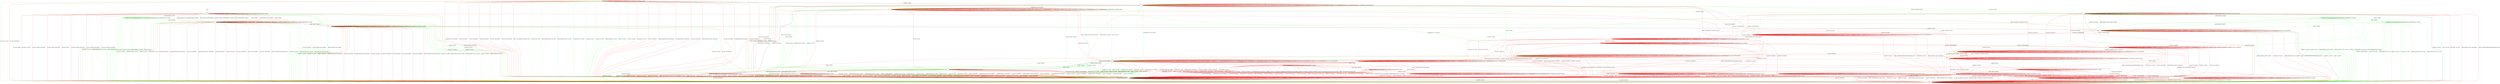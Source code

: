 digraph "" {
	graph ["Incoming time"=0.08328771591186523,
		"Outgoing time"=0.15503692626953125,
		Output="{'States': 36, 'Transitions': 837, 'Filename': '../results/ssh/OpenSSH-DropBear-z3-2.dot'}",
		Reference="{'States': 32, 'Transitions': 683, 'Filename': '../subjects/ssh/OpenSSH.dot'}",
		Solver=z3,
		Updated="{'States': 18, 'Transitions': 222, 'Filename': '../subjects/ssh/DropBear.dot'}",
		"f-measure"=0.15027624309392265,
		precision=0.3063063063063063,
		recall=0.09956076134699854
	];
	a -> a	[key=0,
		label="CH_OPEN / CH_MAX"];
	a -> a	[key=1,
		color=green,
		label="KEX30 / UNIMPLEMENTED"];
	a -> a	[key=2,
		color=red,
		label="DEBUG / NO_RESP"];
	a -> a	[key=3,
		color=red,
		label="IGNORE / NO_RESP"];
	a -> a	[key=4,
		color=red,
		label="UNIMPLEMENTED / NO_RESP"];
	a -> b	[key=0,
		color=green,
		label="UA_PK_NOK / NO_CONN"];
	a -> b	[key=1,
		color=green,
		label="SERVICE_REQUEST_AUTH / NO_CONN"];
	a -> b	[key=2,
		color=green,
		label="SERVICE_REQUEST_CONN / NO_CONN"];
	a -> b	[key=3,
		color=green,
		label="CH_REQUEST_PTY / NO_CONN"];
	a -> b	[key=4,
		color=green,
		label="CH_DATA / NO_CONN"];
	a -> b	[key=5,
		color=green,
		label="UA_PK_OK / NO_CONN"];
	a -> b	[key=6,
		color=green,
		label="KEXINIT_PROCEED / NO_CONN"];
	a -> b	[key=7,
		color=green,
		label="KEXINIT / NO_CONN"];
	a -> b	[key=8,
		color=green,
		label="CH_EOF / NO_CONN"];
	a -> b	[key=9,
		color=red,
		label="DISCONNECT / NO_CONN"];
	a -> b	[key=10,
		color=red,
		label="KEXINIT / DISCONNECT"];
	a -> b	[key=11,
		color=red,
		label="SERVICE_REQUEST_AUTH / DISCONNECT"];
	a -> b	[key=12,
		color=red,
		label="CH_WINDOW_ADJUST / DISCONNECT"];
	a -> b	[key=13,
		color=red,
		label="UA_PK_OK / DISCONNECT"];
	a -> b	[key=14,
		color=red,
		label="SERVICE_REQUEST_CONN / DISCONNECT"];
	a -> b	[key=15,
		color=red,
		label="UA_NONE / DISCONNECT"];
	a -> b	[key=16,
		color=red,
		label="CH_EXTENDED_DATA / DISCONNECT"];
	a -> b	[key=17,
		color=red,
		label="UA_PK_NOK / DISCONNECT"];
	a -> b	[key=18,
		color=red,
		label="CH_REQUEST_PTY / DISCONNECT"];
	a -> b	[key=19,
		color=red,
		label="KEX30 / DISCONNECT"];
	a -> b	[key=20,
		color=red,
		label="CH_EOF / DISCONNECT"];
	a -> b	[key=21,
		color=red,
		label="CH_DATA / DISCONNECT"];
	a -> b	[key=22,
		color=red,
		label="UA_PW_OK / DISCONNECT"];
	a -> b	[key=23,
		color=red,
		label="UA_PW_NOK / DISCONNECT"];
	a -> b	[key=24,
		color=red,
		label="REKEY / DISCONNECT|NO_CONN|NO_CONN"];
	a -> i	[key=0,
		color=green,
		label="CH_CLOSE / NO_CONN"];
	a -> i	[key=1,
		color=red,
		label="CH_CLOSE / DISCONNECT"];
	a -> j	[key=0,
		label="NEWKEYS / NO_RESP"];
	b -> b	[key=0,
		label="KEXINIT / NO_CONN"];
	b -> b	[key=1,
		label="SERVICE_REQUEST_AUTH / NO_CONN"];
	b -> b	[key=2,
		label="UA_PK_OK / NO_CONN"];
	b -> b	[key=3,
		label="SERVICE_REQUEST_CONN / NO_CONN"];
	b -> b	[key=4,
		label="NEWKEYS / NO_CONN"];
	b -> b	[key=5,
		label="UA_PK_NOK / NO_CONN"];
	b -> b	[key=6,
		label="CH_OPEN / CH_MAX"];
	b -> b	[key=7,
		label="CH_REQUEST_PTY / NO_CONN"];
	b -> b	[key=8,
		label="KEX30 / NO_CONN"];
	b -> b	[key=9,
		label="CH_EOF / NO_CONN"];
	b -> b	[key=10,
		label="CH_DATA / NO_CONN"];
	b -> b	[key=11,
		color=green,
		label="KEXINIT_PROCEED / NO_CONN"];
	b -> b	[key=12,
		color=red,
		label="DISCONNECT / NO_CONN"];
	b -> b	[key=13,
		color=red,
		label="CH_WINDOW_ADJUST / NO_CONN"];
	b -> b	[key=14,
		color=red,
		label="DEBUG / NO_CONN"];
	b -> b	[key=15,
		color=red,
		label="UA_NONE / NO_CONN"];
	b -> b	[key=16,
		color=red,
		label="CH_EXTENDED_DATA / NO_CONN"];
	b -> b	[key=17,
		color=red,
		label="IGNORE / NO_CONN"];
	b -> b	[key=18,
		color=red,
		label="UNIMPLEMENTED / NO_CONN"];
	b -> b	[key=19,
		color=red,
		label="UA_PW_OK / NO_CONN"];
	b -> b	[key=20,
		color=red,
		label="UA_PW_NOK / NO_CONN"];
	b -> b	[key=21,
		color=red,
		label="REKEY / NO_CONN|NO_CONN|NO_CONN"];
	b -> i	[key=0,
		label="CH_CLOSE / NO_CONN"];
	c -> b	[key=0,
		color=green,
		label="CH_OPEN / NO_CONN"];
	c -> b	[key=1,
		color=red,
		label="CH_OPEN / DISCONNECT"];
	c -> c	[key=0,
		label="CH_CLOSE / CH_NONE"];
	c -> c	[key=1,
		label="CH_REQUEST_PTY / CH_NONE"];
	c -> c	[key=2,
		label="CH_EOF / CH_NONE"];
	c -> c	[key=3,
		label="CH_DATA / CH_NONE"];
	c -> c	[key=4,
		color=green,
		label="KEX30 / UNIMPLEMENTED"];
	c -> c	[key=5,
		color=red,
		label="CH_WINDOW_ADJUST / CH_NONE"];
	c -> c	[key=6,
		color=red,
		label="DEBUG / NO_RESP"];
	c -> c	[key=7,
		color=red,
		label="CH_EXTENDED_DATA / CH_NONE"];
	c -> c	[key=8,
		color=red,
		label="IGNORE / NO_RESP"];
	c -> c	[key=9,
		color=red,
		label="UNIMPLEMENTED / NO_RESP"];
	c -> i	[key=0,
		color=green,
		label="UA_PK_NOK / NO_CONN"];
	c -> i	[key=1,
		color=green,
		label="SERVICE_REQUEST_AUTH / NO_CONN"];
	c -> i	[key=2,
		color=green,
		label="SERVICE_REQUEST_CONN / NO_CONN"];
	c -> i	[key=3,
		color=green,
		label="UA_PK_OK / NO_CONN"];
	c -> i	[key=4,
		color=green,
		label="KEXINIT_PROCEED / NO_CONN"];
	c -> i	[key=5,
		color=green,
		label="KEXINIT / NO_CONN"];
	c -> i	[key=6,
		color=red,
		label="DISCONNECT / NO_CONN"];
	c -> i	[key=7,
		color=red,
		label="KEXINIT / DISCONNECT"];
	c -> i	[key=8,
		color=red,
		label="SERVICE_REQUEST_AUTH / DISCONNECT"];
	c -> i	[key=9,
		color=red,
		label="UA_PK_OK / DISCONNECT"];
	c -> i	[key=10,
		color=red,
		label="SERVICE_REQUEST_CONN / DISCONNECT"];
	c -> i	[key=11,
		color=red,
		label="UA_NONE / DISCONNECT"];
	c -> i	[key=12,
		color=red,
		label="UA_PK_NOK / DISCONNECT"];
	c -> i	[key=13,
		color=red,
		label="KEX30 / DISCONNECT"];
	c -> i	[key=14,
		color=red,
		label="UA_PW_OK / DISCONNECT"];
	c -> i	[key=15,
		color=red,
		label="UA_PW_NOK / DISCONNECT"];
	c -> i	[key=16,
		color=red,
		label="REKEY / DISCONNECT|NO_CONN|NO_CONN"];
	c -> l	[key=0,
		label="NEWKEYS / NO_RESP"];
	d -> b	[key=0,
		color=green,
		label="CH_OPEN / KEXINIT"];
	d -> b	[key=1,
		color=red,
		label="CH_OPEN / KEXINIT+DISCONNECT"];
	d -> d	[key=0,
		label="CH_CLOSE / CH_NONE"];
	d -> d	[key=1,
		label="CH_REQUEST_PTY / CH_NONE"];
	d -> d	[key=2,
		label="CH_EOF / CH_NONE"];
	d -> d	[key=3,
		label="CH_DATA / CH_NONE"];
	d -> d	[key=4,
		color=red,
		label="CH_WINDOW_ADJUST / CH_NONE"];
	d -> d	[key=5,
		color=red,
		label="CH_EXTENDED_DATA / CH_NONE"];
	d -> i	[key=0,
		color=green,
		label="UA_PK_NOK / KEXINIT"];
	d -> i	[key=1,
		color=green,
		label="SERVICE_REQUEST_AUTH / KEXINIT"];
	d -> i	[key=2,
		color=green,
		label="SERVICE_REQUEST_CONN / KEXINIT"];
	d -> i	[key=3,
		color=green,
		label="UA_PK_OK / KEXINIT"];
	d -> i	[key=4,
		color=red,
		label="DISCONNECT / KEXINIT"];
	d -> i	[key=5,
		color=red,
		label="UA_PK_OK / KEXINIT+DISCONNECT"];
	d -> i	[key=6,
		color=red,
		label="UA_NONE / KEXINIT+DISCONNECT"];
	d -> i	[key=7,
		color=red,
		label="NEWKEYS / KEXINIT"];
	d -> i	[key=8,
		color=red,
		label="UA_PK_NOK / KEXINIT+DISCONNECT"];
	d -> i	[key=9,
		color=red,
		label="UA_PW_OK / KEXINIT+DISCONNECT"];
	d -> i	[key=10,
		color=red,
		label="UA_PW_NOK / KEXINIT+DISCONNECT"];
	d -> l	[key=0,
		color=red,
		label="REKEY / KEXINIT|KEX31+NEWKEYS|NO_RESP"];
	d -> n	[key=0,
		label="KEXINIT / KEXINIT"];
	d -> n	[key=1,
		color=green,
		label="KEX30 / KEXINIT+UNIMPLEMENTED"];
	d -> n	[key=2,
		color=green,
		label="NEWKEYS / KEXINIT+UNIMPLEMENTED"];
	d -> n	[key=3,
		color=red,
		label="SERVICE_REQUEST_AUTH / KEXINIT"];
	d -> n	[key=4,
		color=red,
		label="DEBUG / KEXINIT"];
	d -> n	[key=5,
		color=red,
		label="SERVICE_REQUEST_CONN / KEXINIT"];
	d -> n	[key=6,
		color=red,
		label="KEX30 / KEXINIT"];
	d -> n	[key=7,
		color=red,
		label="IGNORE / KEXINIT"];
	d -> n	[key=8,
		color=red,
		label="UNIMPLEMENTED / KEXINIT"];
	o	[color=green];
	d -> o	[key=0,
		color=green,
		label="KEXINIT_PROCEED / KEXINIT"];
	e -> b	[key=0,
		label="NEWKEYS / NO_CONN"];
	e -> b	[key=1,
		color=green,
		label="KEX30 / NO_CONN"];
	e -> b	[key=2,
		color=green,
		label="CH_REQUEST_PTY / NO_CONN"];
	e -> b	[key=3,
		color=green,
		label="CH_DATA / NO_CONN"];
	e -> b	[key=4,
		color=red,
		label="DISCONNECT / NO_CONN"];
	e -> b	[key=5,
		color=red,
		label="CH_REQUEST_PTY / DISCONNECT"];
	e -> e	[key=0,
		label="CH_OPEN / CH_MAX"];
	e -> e	[key=1,
		label="CH_EOF / NO_RESP"];
	e -> e	[key=2,
		color=green,
		label="UA_PK_NOK / NO_RESP"];
	e -> e	[key=3,
		color=green,
		label="SERVICE_REQUEST_AUTH / SERVICE_ACCEPT"];
	e -> e	[key=4,
		color=green,
		label="SERVICE_REQUEST_CONN / SERVICE_ACCEPT"];
	e -> e	[key=5,
		color=green,
		label="UA_PK_OK / NO_RESP"];
	e -> e	[key=6,
		color=red,
		label="SERVICE_REQUEST_AUTH / NO_RESP"];
	e -> e	[key=7,
		color=red,
		label="CH_WINDOW_ADJUST / NO_RESP"];
	e -> e	[key=8,
		color=red,
		label="DEBUG / NO_RESP"];
	e -> e	[key=9,
		color=red,
		label="UA_PK_OK / UNIMPLEMENTED"];
	e -> e	[key=10,
		color=red,
		label="SERVICE_REQUEST_CONN / NO_RESP"];
	e -> e	[key=11,
		color=red,
		label="UA_NONE / UNIMPLEMENTED"];
	e -> e	[key=12,
		color=red,
		label="CH_EXTENDED_DATA / NO_RESP"];
	e -> e	[key=13,
		color=red,
		label="UA_PK_NOK / UNIMPLEMENTED"];
	e -> e	[key=14,
		color=red,
		label="KEX30 / NO_RESP"];
	e -> e	[key=15,
		color=red,
		label="IGNORE / NO_RESP"];
	e -> e	[key=16,
		color=red,
		label="CH_DATA / NO_RESP"];
	e -> e	[key=17,
		color=red,
		label="UNIMPLEMENTED / NO_RESP"];
	e -> e	[key=18,
		color=red,
		label="UA_PW_OK / UNIMPLEMENTED"];
	e -> e	[key=19,
		color=red,
		label="UA_PW_NOK / UNIMPLEMENTED"];
	e -> e	[key=20,
		color=red,
		label="REKEY / KEXINIT|KEX31+NEWKEYS|NO_RESP"];
	e -> g	[key=0,
		color=green,
		label="CH_CLOSE / NO_RESP"];
	e -> h	[key=0,
		label="KEXINIT / KEXINIT"];
	r	[color=green];
	e -> r	[key=0,
		color=green,
		label="KEXINIT_PROCEED / KEXINIT"];
	z	[color=red];
	e -> z	[key=0,
		color=red,
		label="CH_CLOSE / CH_CLOSE"];
	f -> b	[key=0,
		label="NEWKEYS / NO_CONN"];
	f -> b	[key=1,
		color=green,
		label="KEX30 / NO_CONN"];
	f -> b	[key=2,
		color=green,
		label="CH_DATA / NO_CONN"];
	f -> b	[key=3,
		color=red,
		label="DISCONNECT / NO_CONN"];
	f -> e	[key=0,
		color=green,
		label="CH_REQUEST_PTY / CH_SUCCESS"];
	f -> f	[key=0,
		label="CH_OPEN / CH_MAX"];
	f -> f	[key=1,
		label="CH_EOF / NO_RESP"];
	f -> f	[key=2,
		color=green,
		label="UA_PK_NOK / NO_RESP"];
	f -> f	[key=3,
		color=green,
		label="SERVICE_REQUEST_AUTH / SERVICE_ACCEPT"];
	f -> f	[key=4,
		color=green,
		label="SERVICE_REQUEST_CONN / SERVICE_ACCEPT"];
	f -> f	[key=5,
		color=green,
		label="UA_PK_OK / NO_RESP"];
	f -> f	[key=6,
		color=red,
		label="SERVICE_REQUEST_AUTH / UNIMPLEMENTED"];
	f -> f	[key=7,
		color=red,
		label="CH_WINDOW_ADJUST / NO_RESP"];
	f -> f	[key=8,
		color=red,
		label="DEBUG / NO_RESP"];
	f -> f	[key=9,
		color=red,
		label="UA_PK_OK / UNIMPLEMENTED"];
	f -> f	[key=10,
		color=red,
		label="SERVICE_REQUEST_CONN / UNIMPLEMENTED"];
	f -> f	[key=11,
		color=red,
		label="UA_NONE / UNIMPLEMENTED"];
	f -> f	[key=12,
		color=red,
		label="CH_EXTENDED_DATA / NO_RESP"];
	f -> f	[key=13,
		color=red,
		label="UA_PK_NOK / UNIMPLEMENTED"];
	f -> f	[key=14,
		color=red,
		label="KEX30 / UNIMPLEMENTED"];
	f -> f	[key=15,
		color=red,
		label="IGNORE / NO_RESP"];
	f -> f	[key=16,
		color=red,
		label="CH_DATA / NO_RESP"];
	f -> f	[key=17,
		color=red,
		label="UNIMPLEMENTED / NO_RESP"];
	f -> f	[key=18,
		color=red,
		label="UA_PW_OK / UNIMPLEMENTED"];
	f -> f	[key=19,
		color=red,
		label="UA_PW_NOK / UNIMPLEMENTED"];
	f -> g	[key=0,
		color=green,
		label="CH_CLOSE / NO_RESP"];
	f -> h	[key=0,
		color=green,
		label="KEXINIT / KEXINIT"];
	f -> j	[key=0,
		color=red,
		label="REKEY / KEXINIT|KEX31+NEWKEYS|NO_RESP"];
	f -> k	[key=0,
		color=red,
		label="CH_REQUEST_PTY / CH_SUCCESS"];
	f -> r	[key=0,
		color=green,
		label="KEXINIT_PROCEED / KEXINIT"];
	t	[color=red];
	f -> t	[key=0,
		color=red,
		label="CH_CLOSE / CH_CLOSE"];
	ff	[color=red];
	f -> ff	[key=0,
		color=red,
		label="KEXINIT / KEXINIT"];
	g -> g	[key=0,
		label="SERVICE_REQUEST_AUTH / SERVICE_ACCEPT"];
	g -> g	[key=1,
		label="CH_CLOSE / CH_NONE"];
	g -> g	[key=2,
		label="CH_REQUEST_PTY / CH_NONE"];
	g -> g	[key=3,
		label="CH_EOF / CH_NONE"];
	g -> g	[key=4,
		label="CH_DATA / CH_NONE"];
	g -> g	[key=5,
		color=green,
		label="UA_PK_NOK / NO_RESP"];
	g -> g	[key=6,
		color=green,
		label="SERVICE_REQUEST_CONN / SERVICE_ACCEPT"];
	g -> g	[key=7,
		color=green,
		label="UA_PK_OK / NO_RESP"];
	g -> g	[key=8,
		color=red,
		label="KEXINIT / UNIMPLEMENTED"];
	g -> g	[key=9,
		color=red,
		label="CH_WINDOW_ADJUST / CH_NONE"];
	g -> g	[key=10,
		color=red,
		label="DEBUG / NO_RESP"];
	g -> g	[key=11,
		color=red,
		label="CH_EXTENDED_DATA / CH_NONE"];
	g -> g	[key=12,
		color=red,
		label="KEX30 / UNIMPLEMENTED"];
	g -> g	[key=13,
		color=red,
		label="IGNORE / NO_RESP"];
	g -> g	[key=14,
		color=red,
		label="UNIMPLEMENTED / NO_RESP"];
	g -> i	[key=0,
		label="NEWKEYS / NO_CONN"];
	g -> i	[key=1,
		color=green,
		label="KEX30 / NO_CONN"];
	g -> i	[key=2,
		color=red,
		label="DISCONNECT / NO_CONN"];
	g -> i	[key=3,
		color=red,
		label="SERVICE_REQUEST_CONN / DISCONNECT"];
	g -> i	[key=4,
		color=red,
		label="REKEY / UNIMPLEMENTED|UNIMPLEMENTED|NO_CONN"];
	g -> j	[key=0,
		color=green,
		label="CH_OPEN / CH_OPEN_SUCCESS"];
	p	[color=green];
	g -> p	[key=0,
		color=green,
		label="KEXINIT_PROCEED / KEXINIT"];
	q	[color=green];
	g -> q	[key=0,
		color=green,
		label="KEXINIT / KEXINIT"];
	g -> t	[key=0,
		color=red,
		label="UA_PK_OK / UA_SUCCESS"];
	g -> t	[key=1,
		color=red,
		label="UA_PW_OK / UA_SUCCESS"];
	u	[color=red];
	g -> u	[key=0,
		color=red,
		label="UA_PW_NOK / UA_FAILURE"];
	v	[color=red];
	g -> v	[key=0,
		color=red,
		label="UA_NONE / UA_FAILURE"];
	w	[color=red];
	g -> w	[key=0,
		color=red,
		label="UA_PK_NOK / UA_FAILURE"];
	x	[color=red];
	g -> x	[key=0,
		color=red,
		label="CH_OPEN / UNIMPLEMENTED"];
	h -> a	[key=0,
		color=green,
		label="KEX30 / KEX31+NEWKEYS"];
	h -> b	[key=0,
		color=green,
		label="UA_PK_NOK / NO_CONN"];
	h -> b	[key=1,
		color=green,
		label="SERVICE_REQUEST_AUTH / NO_CONN"];
	h -> b	[key=2,
		color=green,
		label="SERVICE_REQUEST_CONN / NO_CONN"];
	h -> b	[key=3,
		color=green,
		label="NEWKEYS / UNIMPLEMENTED"];
	h -> b	[key=4,
		color=green,
		label="CH_REQUEST_PTY / NO_CONN"];
	h -> b	[key=5,
		color=green,
		label="CH_DATA / NO_CONN"];
	h -> b	[key=6,
		color=green,
		label="UA_PK_OK / NO_CONN"];
	h -> b	[key=7,
		color=green,
		label="KEXINIT_PROCEED / NO_CONN"];
	h -> b	[key=8,
		color=green,
		label="KEXINIT / NO_CONN"];
	h -> b	[key=9,
		color=green,
		label="CH_EOF / NO_CONN"];
	h -> b	[key=10,
		color=red,
		label="DISCONNECT / NO_CONN"];
	h -> b	[key=11,
		color=red,
		label="KEXINIT / DISCONNECT"];
	h -> b	[key=12,
		color=red,
		label="SERVICE_REQUEST_AUTH / DISCONNECT"];
	h -> b	[key=13,
		color=red,
		label="CH_WINDOW_ADJUST / DISCONNECT"];
	h -> b	[key=14,
		color=red,
		label="UA_PK_OK / DISCONNECT"];
	h -> b	[key=15,
		color=red,
		label="SERVICE_REQUEST_CONN / DISCONNECT"];
	h -> b	[key=16,
		color=red,
		label="UA_NONE / DISCONNECT"];
	h -> b	[key=17,
		color=red,
		label="CH_EXTENDED_DATA / DISCONNECT"];
	h -> b	[key=18,
		color=red,
		label="NEWKEYS / NO_CONN"];
	h -> b	[key=19,
		color=red,
		label="UA_PK_NOK / DISCONNECT"];
	h -> b	[key=20,
		color=red,
		label="CH_REQUEST_PTY / DISCONNECT"];
	h -> b	[key=21,
		color=red,
		label="CH_EOF / DISCONNECT"];
	h -> b	[key=22,
		color=red,
		label="CH_DATA / DISCONNECT"];
	h -> b	[key=23,
		color=red,
		label="UA_PW_OK / DISCONNECT"];
	h -> b	[key=24,
		color=red,
		label="UA_PW_NOK / DISCONNECT"];
	h -> b	[key=25,
		color=red,
		label="REKEY / DISCONNECT|NO_CONN|NO_CONN"];
	h -> h	[key=0,
		label="CH_OPEN / CH_MAX"];
	h -> h	[key=1,
		color=red,
		label="DEBUG / NO_RESP"];
	h -> h	[key=2,
		color=red,
		label="IGNORE / NO_RESP"];
	h -> h	[key=3,
		color=red,
		label="UNIMPLEMENTED / NO_RESP"];
	h -> i	[key=0,
		color=green,
		label="CH_CLOSE / NO_CONN"];
	h -> i	[key=1,
		color=red,
		label="CH_CLOSE / DISCONNECT"];
	jj	[color=red];
	h -> jj	[key=0,
		color=red,
		label="KEX30 / KEX31+NEWKEYS"];
	i -> b	[key=0,
		label="CH_OPEN / NO_CONN"];
	i -> i	[key=0,
		label="KEXINIT / NO_CONN"];
	i -> i	[key=1,
		label="SERVICE_REQUEST_AUTH / NO_CONN"];
	i -> i	[key=2,
		label="UA_PK_OK / NO_CONN"];
	i -> i	[key=3,
		label="SERVICE_REQUEST_CONN / NO_CONN"];
	i -> i	[key=4,
		label="NEWKEYS / NO_CONN"];
	i -> i	[key=5,
		label="UA_PK_NOK / NO_CONN"];
	i -> i	[key=6,
		label="CH_CLOSE / CH_NONE"];
	i -> i	[key=7,
		label="CH_REQUEST_PTY / CH_NONE"];
	i -> i	[key=8,
		label="KEX30 / NO_CONN"];
	i -> i	[key=9,
		label="CH_EOF / CH_NONE"];
	i -> i	[key=10,
		label="CH_DATA / CH_NONE"];
	i -> i	[key=11,
		color=green,
		label="KEXINIT_PROCEED / NO_CONN"];
	i -> i	[key=12,
		color=red,
		label="DISCONNECT / NO_CONN"];
	i -> i	[key=13,
		color=red,
		label="CH_WINDOW_ADJUST / CH_NONE"];
	i -> i	[key=14,
		color=red,
		label="DEBUG / NO_CONN"];
	i -> i	[key=15,
		color=red,
		label="UA_NONE / NO_CONN"];
	i -> i	[key=16,
		color=red,
		label="CH_EXTENDED_DATA / CH_NONE"];
	i -> i	[key=17,
		color=red,
		label="IGNORE / NO_CONN"];
	i -> i	[key=18,
		color=red,
		label="UNIMPLEMENTED / NO_CONN"];
	i -> i	[key=19,
		color=red,
		label="UA_PW_OK / NO_CONN"];
	i -> i	[key=20,
		color=red,
		label="UA_PW_NOK / NO_CONN"];
	i -> i	[key=21,
		color=red,
		label="REKEY / NO_CONN|NO_CONN|NO_CONN"];
	j -> b	[key=0,
		label="NEWKEYS / NO_CONN"];
	j -> b	[key=1,
		color=green,
		label="KEX30 / NO_CONN"];
	j -> b	[key=2,
		color=red,
		label="DISCONNECT / NO_CONN"];
	j -> e	[key=0,
		color=red,
		label="CH_REQUEST_PTY / CH_SUCCESS"];
	j -> f	[key=0,
		color=green,
		label="CH_EOF / CH_EOF"];
	j -> g	[key=0,
		color=green,
		label="CH_CLOSE / CH_EOF"];
	j -> h	[key=0,
		color=green,
		label="KEXINIT / KEXINIT"];
	j -> j	[key=0,
		label="CH_OPEN / CH_MAX"];
	j -> j	[key=1,
		label="CH_DATA / NO_RESP"];
	j -> j	[key=2,
		color=green,
		label="UA_PK_NOK / NO_RESP"];
	j -> j	[key=3,
		color=green,
		label="SERVICE_REQUEST_AUTH / SERVICE_ACCEPT"];
	j -> j	[key=4,
		color=green,
		label="SERVICE_REQUEST_CONN / SERVICE_ACCEPT"];
	j -> j	[key=5,
		color=green,
		label="UA_PK_OK / NO_RESP"];
	j -> j	[key=6,
		color=red,
		label="SERVICE_REQUEST_AUTH / NO_RESP"];
	j -> j	[key=7,
		color=red,
		label="CH_WINDOW_ADJUST / NO_RESP"];
	j -> j	[key=8,
		color=red,
		label="DEBUG / NO_RESP"];
	j -> j	[key=9,
		color=red,
		label="UA_PK_OK / UNIMPLEMENTED"];
	j -> j	[key=10,
		color=red,
		label="SERVICE_REQUEST_CONN / NO_RESP"];
	j -> j	[key=11,
		color=red,
		label="UA_NONE / UNIMPLEMENTED"];
	j -> j	[key=12,
		color=red,
		label="CH_EXTENDED_DATA / NO_RESP"];
	j -> j	[key=13,
		color=red,
		label="UA_PK_NOK / UNIMPLEMENTED"];
	j -> j	[key=14,
		color=red,
		label="KEX30 / NO_RESP"];
	j -> j	[key=15,
		color=red,
		label="IGNORE / NO_RESP"];
	j -> j	[key=16,
		color=red,
		label="CH_EOF / NO_RESP"];
	j -> j	[key=17,
		color=red,
		label="UNIMPLEMENTED / NO_RESP"];
	j -> j	[key=18,
		color=red,
		label="UA_PW_OK / UNIMPLEMENTED"];
	j -> j	[key=19,
		color=red,
		label="UA_PW_NOK / UNIMPLEMENTED"];
	j -> j	[key=20,
		color=red,
		label="REKEY / KEXINIT|KEX31+NEWKEYS|NO_RESP"];
	j -> k	[key=0,
		color=green,
		label="CH_REQUEST_PTY / CH_SUCCESS"];
	j -> r	[key=0,
		color=green,
		label="KEXINIT_PROCEED / KEXINIT"];
	j -> z	[key=0,
		color=red,
		label="CH_CLOSE / CH_CLOSE"];
	j -> ff	[key=0,
		color=red,
		label="KEXINIT / KEXINIT"];
	k -> b	[key=0,
		label="NEWKEYS / NO_CONN"];
	k -> b	[key=1,
		color=green,
		label="KEX30 / NO_CONN"];
	k -> b	[key=2,
		color=green,
		label="CH_REQUEST_PTY / NO_CONN"];
	k -> b	[key=3,
		color=red,
		label="DISCONNECT / NO_CONN"];
	k -> b	[key=4,
		color=red,
		label="CH_REQUEST_PTY / DISCONNECT"];
	k -> e	[key=0,
		color=green,
		label="CH_EOF / CH_EOF"];
	k -> e	[key=1,
		color=red,
		label="REKEY / KEXINIT|KEX31+NEWKEYS|NO_RESP"];
	k -> g	[key=0,
		color=green,
		label="CH_CLOSE / CH_EOF"];
	k -> h	[key=0,
		label="KEXINIT / KEXINIT"];
	k -> k	[key=0,
		label="CH_OPEN / CH_MAX"];
	k -> k	[key=1,
		label="CH_DATA / NO_RESP"];
	k -> k	[key=2,
		color=green,
		label="UA_PK_NOK / NO_RESP"];
	k -> k	[key=3,
		color=green,
		label="SERVICE_REQUEST_AUTH / SERVICE_ACCEPT"];
	k -> k	[key=4,
		color=green,
		label="SERVICE_REQUEST_CONN / SERVICE_ACCEPT"];
	k -> k	[key=5,
		color=green,
		label="UA_PK_OK / NO_RESP"];
	k -> k	[key=6,
		color=red,
		label="SERVICE_REQUEST_AUTH / UNIMPLEMENTED"];
	k -> k	[key=7,
		color=red,
		label="CH_WINDOW_ADJUST / NO_RESP"];
	k -> k	[key=8,
		color=red,
		label="DEBUG / NO_RESP"];
	k -> k	[key=9,
		color=red,
		label="UA_PK_OK / UNIMPLEMENTED"];
	k -> k	[key=10,
		color=red,
		label="SERVICE_REQUEST_CONN / UNIMPLEMENTED"];
	k -> k	[key=11,
		color=red,
		label="UA_NONE / UNIMPLEMENTED"];
	k -> k	[key=12,
		color=red,
		label="CH_EXTENDED_DATA / NO_RESP"];
	k -> k	[key=13,
		color=red,
		label="UA_PK_NOK / UNIMPLEMENTED"];
	k -> k	[key=14,
		color=red,
		label="KEX30 / UNIMPLEMENTED"];
	k -> k	[key=15,
		color=red,
		label="IGNORE / NO_RESP"];
	k -> k	[key=16,
		color=red,
		label="CH_EOF / NO_RESP"];
	k -> k	[key=17,
		color=red,
		label="UNIMPLEMENTED / NO_RESP"];
	k -> k	[key=18,
		color=red,
		label="UA_PW_OK / UNIMPLEMENTED"];
	k -> k	[key=19,
		color=red,
		label="UA_PW_NOK / UNIMPLEMENTED"];
	k -> r	[key=0,
		color=green,
		label="KEXINIT_PROCEED / KEXINIT"];
	k -> t	[key=0,
		color=red,
		label="CH_CLOSE / CH_CLOSE"];
	l -> b	[key=0,
		color=green,
		label="CH_OPEN / NO_CONN"];
	l -> g	[key=0,
		color=green,
		label="UA_PK_OK / UA_SUCCESS"];
	l -> g	[key=1,
		color=red,
		label="SERVICE_REQUEST_AUTH / SERVICE_ACCEPT"];
	l -> i	[key=0,
		label="NEWKEYS / NO_CONN"];
	l -> i	[key=1,
		color=green,
		label="KEX30 / NO_CONN"];
	l -> i	[key=2,
		color=green,
		label="SERVICE_REQUEST_CONN / NO_CONN"];
	l -> i	[key=3,
		color=red,
		label="DISCONNECT / NO_CONN"];
	l -> i	[key=4,
		color=red,
		label="SERVICE_REQUEST_CONN / DISCONNECT"];
	l -> i	[key=5,
		color=red,
		label="REKEY / UNIMPLEMENTED|UNIMPLEMENTED|NO_CONN"];
	l -> l	[key=0,
		label="CH_CLOSE / CH_NONE"];
	l -> l	[key=1,
		label="CH_REQUEST_PTY / CH_NONE"];
	l -> l	[key=2,
		label="CH_EOF / CH_NONE"];
	l -> l	[key=3,
		label="CH_DATA / CH_NONE"];
	l -> l	[key=4,
		color=green,
		label="UA_PK_NOK / UA_FAILURE"];
	l -> l	[key=5,
		color=green,
		label="SERVICE_REQUEST_AUTH / SERVICE_ACCEPT"];
	l -> l	[key=6,
		color=red,
		label="KEXINIT / UNIMPLEMENTED"];
	l -> l	[key=7,
		color=red,
		label="CH_WINDOW_ADJUST / CH_NONE"];
	l -> l	[key=8,
		color=red,
		label="DEBUG / NO_RESP"];
	l -> l	[key=9,
		color=red,
		label="UA_PK_OK / UNIMPLEMENTED"];
	l -> l	[key=10,
		color=red,
		label="UA_NONE / UNIMPLEMENTED"];
	l -> l	[key=11,
		color=red,
		label="CH_EXTENDED_DATA / CH_NONE"];
	l -> l	[key=12,
		color=red,
		label="UA_PK_NOK / UNIMPLEMENTED"];
	l -> l	[key=13,
		color=red,
		label="KEX30 / UNIMPLEMENTED"];
	l -> l	[key=14,
		color=red,
		label="IGNORE / NO_RESP"];
	l -> l	[key=15,
		color=red,
		label="UNIMPLEMENTED / NO_RESP"];
	l -> l	[key=16,
		color=red,
		label="UA_PW_OK / UNIMPLEMENTED"];
	l -> l	[key=17,
		color=red,
		label="UA_PW_NOK / UNIMPLEMENTED"];
	l -> p	[key=0,
		color=green,
		label="KEXINIT_PROCEED / KEXINIT"];
	l -> q	[key=0,
		color=green,
		label="KEXINIT / KEXINIT"];
	s	[color=red];
	l -> s	[key=0,
		color=red,
		label="CH_OPEN / UNIMPLEMENTED"];
	m -> d	[key=0];
	n -> b	[key=0,
		color=green,
		label="CH_OPEN / NO_CONN"];
	n -> b	[key=1,
		color=red,
		label="CH_OPEN / DISCONNECT"];
	n -> c	[key=0,
		label="KEX30 / KEX31+NEWKEYS"];
	n -> i	[key=0,
		color=green,
		label="UA_PK_NOK / NO_CONN"];
	n -> i	[key=1,
		color=green,
		label="SERVICE_REQUEST_AUTH / NO_CONN"];
	n -> i	[key=2,
		color=green,
		label="SERVICE_REQUEST_CONN / NO_CONN"];
	n -> i	[key=3,
		color=green,
		label="UA_PK_OK / NO_CONN"];
	n -> i	[key=4,
		color=green,
		label="KEXINIT_PROCEED / NO_CONN"];
	n -> i	[key=5,
		color=green,
		label="KEXINIT / NO_CONN"];
	n -> i	[key=6,
		color=red,
		label="DISCONNECT / NO_CONN"];
	n -> i	[key=7,
		color=red,
		label="KEXINIT / DISCONNECT"];
	n -> i	[key=8,
		color=red,
		label="SERVICE_REQUEST_AUTH / DISCONNECT"];
	n -> i	[key=9,
		color=red,
		label="UA_PK_OK / DISCONNECT"];
	n -> i	[key=10,
		color=red,
		label="SERVICE_REQUEST_CONN / DISCONNECT"];
	n -> i	[key=11,
		color=red,
		label="UA_NONE / DISCONNECT"];
	n -> i	[key=12,
		color=red,
		label="NEWKEYS / NO_CONN"];
	n -> i	[key=13,
		color=red,
		label="UA_PK_NOK / DISCONNECT"];
	n -> i	[key=14,
		color=red,
		label="UA_PW_OK / DISCONNECT"];
	n -> i	[key=15,
		color=red,
		label="UA_PW_NOK / DISCONNECT"];
	n -> i	[key=16,
		color=red,
		label="REKEY / DISCONNECT|NO_CONN|NO_CONN"];
	n -> n	[key=0,
		label="CH_CLOSE / CH_NONE"];
	n -> n	[key=1,
		label="CH_REQUEST_PTY / CH_NONE"];
	n -> n	[key=2,
		label="CH_EOF / CH_NONE"];
	n -> n	[key=3,
		label="CH_DATA / CH_NONE"];
	n -> n	[key=4,
		color=green,
		label="NEWKEYS / UNIMPLEMENTED"];
	n -> n	[key=5,
		color=red,
		label="CH_WINDOW_ADJUST / CH_NONE"];
	n -> n	[key=6,
		color=red,
		label="DEBUG / NO_RESP"];
	n -> n	[key=7,
		color=red,
		label="CH_EXTENDED_DATA / CH_NONE"];
	n -> n	[key=8,
		color=red,
		label="IGNORE / NO_RESP"];
	n -> n	[key=9,
		color=red,
		label="UNIMPLEMENTED / NO_RESP"];
	o -> b	[key=0,
		color=green,
		label="CH_OPEN / NO_CONN"];
	o -> i	[key=0,
		color=green,
		label="UA_PK_NOK / NO_CONN"];
	o -> i	[key=1,
		color=green,
		label="SERVICE_REQUEST_AUTH / NO_CONN"];
	o -> i	[key=2,
		color=green,
		label="SERVICE_REQUEST_CONN / NO_CONN"];
	o -> i	[key=3,
		color=green,
		label="UA_PK_OK / NO_CONN"];
	o -> i	[key=4,
		color=green,
		label="KEXINIT_PROCEED / NO_CONN"];
	o -> i	[key=5,
		color=green,
		label="KEXINIT / NO_CONN"];
	o -> n	[key=0,
		color=green,
		label="KEX30 / NO_RESP"];
	o -> o	[key=0,
		color=green,
		label="NEWKEYS / UNIMPLEMENTED"];
	o -> o	[key=1,
		color=green,
		label="CH_REQUEST_PTY / CH_NONE"];
	o -> o	[key=2,
		color=green,
		label="CH_DATA / CH_NONE"];
	o -> o	[key=3,
		color=green,
		label="CH_CLOSE / CH_NONE"];
	o -> o	[key=4,
		color=green,
		label="CH_EOF / CH_NONE"];
	p -> b	[key=0,
		color=green,
		label="CH_OPEN / NO_CONN"];
	p -> i	[key=0,
		color=green,
		label="UA_PK_NOK / NO_CONN"];
	p -> i	[key=1,
		color=green,
		label="SERVICE_REQUEST_AUTH / NO_CONN"];
	p -> i	[key=2,
		color=green,
		label="SERVICE_REQUEST_CONN / NO_CONN"];
	p -> i	[key=3,
		color=green,
		label="NEWKEYS / UNIMPLEMENTED"];
	p -> i	[key=4,
		color=green,
		label="UA_PK_OK / NO_CONN"];
	p -> i	[key=5,
		color=green,
		label="KEXINIT_PROCEED / NO_CONN"];
	p -> i	[key=6,
		color=green,
		label="KEXINIT / NO_CONN"];
	p -> p	[key=0,
		color=green,
		label="CH_REQUEST_PTY / CH_NONE"];
	p -> p	[key=1,
		color=green,
		label="CH_DATA / CH_NONE"];
	p -> p	[key=2,
		color=green,
		label="CH_CLOSE / CH_NONE"];
	p -> p	[key=3,
		color=green,
		label="CH_EOF / CH_NONE"];
	p -> q	[key=0,
		color=green,
		label="KEX30 / NO_RESP"];
	q -> b	[key=0,
		color=green,
		label="CH_OPEN / NO_CONN"];
	q -> c	[key=0,
		color=green,
		label="KEX30 / KEX31+NEWKEYS"];
	q -> i	[key=0,
		color=green,
		label="UA_PK_NOK / NO_CONN"];
	q -> i	[key=1,
		color=green,
		label="SERVICE_REQUEST_AUTH / NO_CONN"];
	q -> i	[key=2,
		color=green,
		label="SERVICE_REQUEST_CONN / NO_CONN"];
	q -> i	[key=3,
		color=green,
		label="NEWKEYS / UNIMPLEMENTED"];
	q -> i	[key=4,
		color=green,
		label="UA_PK_OK / NO_CONN"];
	q -> i	[key=5,
		color=green,
		label="KEXINIT_PROCEED / NO_CONN"];
	q -> i	[key=6,
		color=green,
		label="KEXINIT / NO_CONN"];
	q -> q	[key=0,
		color=green,
		label="CH_REQUEST_PTY / CH_NONE"];
	q -> q	[key=1,
		color=green,
		label="CH_DATA / CH_NONE"];
	q -> q	[key=2,
		color=green,
		label="CH_CLOSE / CH_NONE"];
	q -> q	[key=3,
		color=green,
		label="CH_EOF / CH_NONE"];
	r -> b	[key=0,
		color=green,
		label="UA_PK_NOK / NO_CONN"];
	r -> b	[key=1,
		color=green,
		label="SERVICE_REQUEST_AUTH / NO_CONN"];
	r -> b	[key=2,
		color=green,
		label="SERVICE_REQUEST_CONN / NO_CONN"];
	r -> b	[key=3,
		color=green,
		label="NEWKEYS / UNIMPLEMENTED"];
	r -> b	[key=4,
		color=green,
		label="CH_REQUEST_PTY / NO_CONN"];
	r -> b	[key=5,
		color=green,
		label="CH_DATA / NO_CONN"];
	r -> b	[key=6,
		color=green,
		label="UA_PK_OK / NO_CONN"];
	r -> b	[key=7,
		color=green,
		label="KEXINIT_PROCEED / NO_CONN"];
	r -> b	[key=8,
		color=green,
		label="KEXINIT / NO_CONN"];
	r -> b	[key=9,
		color=green,
		label="CH_EOF / NO_CONN"];
	r -> h	[key=0,
		color=green,
		label="KEX30 / NO_RESP"];
	r -> i	[key=0,
		color=green,
		label="CH_CLOSE / NO_CONN"];
	r -> r	[key=0,
		color=green,
		label="CH_OPEN / CH_MAX"];
	s -> b	[key=0,
		color=red,
		label="DISCONNECT / NO_CONN"];
	s -> b	[key=1,
		color=red,
		label="SERVICE_REQUEST_CONN / DISCONNECT"];
	s -> b	[key=2,
		color=red,
		label="NEWKEYS / NO_CONN"];
	s -> b	[key=3,
		color=red,
		label="REKEY / UNIMPLEMENTED|UNIMPLEMENTED|NO_CONN"];
	s -> l	[key=0,
		color=red,
		label="CH_CLOSE / UNIMPLEMENTED"];
	s -> s	[key=0,
		color=red,
		label="KEXINIT / UNIMPLEMENTED"];
	s -> s	[key=1,
		color=red,
		label="CH_WINDOW_ADJUST / UNIMPLEMENTED"];
	s -> s	[key=2,
		color=red,
		label="DEBUG / NO_RESP"];
	s -> s	[key=3,
		color=red,
		label="UA_PK_OK / UNIMPLEMENTED"];
	s -> s	[key=4,
		color=red,
		label="UA_NONE / UNIMPLEMENTED"];
	s -> s	[key=5,
		color=red,
		label="CH_EXTENDED_DATA / UNIMPLEMENTED"];
	s -> s	[key=6,
		color=red,
		label="UA_PK_NOK / UNIMPLEMENTED"];
	s -> s	[key=7,
		color=red,
		label="CH_OPEN / CH_MAX"];
	s -> s	[key=8,
		color=red,
		label="CH_REQUEST_PTY / UNIMPLEMENTED"];
	s -> s	[key=9,
		color=red,
		label="KEX30 / UNIMPLEMENTED"];
	s -> s	[key=10,
		color=red,
		label="IGNORE / NO_RESP"];
	s -> s	[key=11,
		color=red,
		label="CH_EOF / UNIMPLEMENTED"];
	s -> s	[key=12,
		color=red,
		label="CH_DATA / UNIMPLEMENTED"];
	s -> s	[key=13,
		color=red,
		label="UNIMPLEMENTED / NO_RESP"];
	s -> s	[key=14,
		color=red,
		label="UA_PW_OK / UNIMPLEMENTED"];
	s -> s	[key=15,
		color=red,
		label="UA_PW_NOK / UNIMPLEMENTED"];
	s -> x	[key=0,
		color=red,
		label="SERVICE_REQUEST_AUTH / SERVICE_ACCEPT"];
	t -> f	[key=0,
		color=red,
		label="CH_OPEN / CH_OPEN_SUCCESS"];
	t -> i	[key=0,
		color=red,
		label="DISCONNECT / NO_CONN"];
	t -> i	[key=1,
		color=red,
		label="NEWKEYS / NO_CONN"];
	t -> t	[key=0,
		color=red,
		label="SERVICE_REQUEST_AUTH / UNIMPLEMENTED"];
	t -> t	[key=1,
		color=red,
		label="CH_WINDOW_ADJUST / CH_NONE"];
	t -> t	[key=2,
		color=red,
		label="DEBUG / NO_RESP"];
	t -> t	[key=3,
		color=red,
		label="UA_PK_OK / UNIMPLEMENTED"];
	t -> t	[key=4,
		color=red,
		label="SERVICE_REQUEST_CONN / UNIMPLEMENTED"];
	t -> t	[key=5,
		color=red,
		label="UA_NONE / UNIMPLEMENTED"];
	t -> t	[key=6,
		color=red,
		label="CH_EXTENDED_DATA / CH_NONE"];
	t -> t	[key=7,
		color=red,
		label="UA_PK_NOK / UNIMPLEMENTED"];
	t -> t	[key=8,
		color=red,
		label="CH_CLOSE / CH_NONE"];
	t -> t	[key=9,
		color=red,
		label="CH_REQUEST_PTY / CH_NONE"];
	t -> t	[key=10,
		color=red,
		label="KEX30 / UNIMPLEMENTED"];
	t -> t	[key=11,
		color=red,
		label="IGNORE / NO_RESP"];
	t -> t	[key=12,
		color=red,
		label="CH_EOF / CH_NONE"];
	t -> t	[key=13,
		color=red,
		label="CH_DATA / CH_NONE"];
	t -> t	[key=14,
		color=red,
		label="UNIMPLEMENTED / NO_RESP"];
	t -> t	[key=15,
		color=red,
		label="UA_PW_OK / UNIMPLEMENTED"];
	t -> t	[key=16,
		color=red,
		label="UA_PW_NOK / UNIMPLEMENTED"];
	y	[color=red];
	t -> y	[key=0,
		color=red,
		label="KEXINIT / KEXINIT"];
	t -> z	[key=0,
		color=red,
		label="REKEY / KEXINIT|KEX31+NEWKEYS|NO_RESP"];
	u -> i	[key=0,
		color=red,
		label="DISCONNECT / NO_CONN"];
	u -> i	[key=1,
		color=red,
		label="UA_PK_OK / DISCONNECT"];
	u -> i	[key=2,
		color=red,
		label="SERVICE_REQUEST_CONN / DISCONNECT"];
	u -> i	[key=3,
		color=red,
		label="UA_NONE / DISCONNECT"];
	u -> i	[key=4,
		color=red,
		label="NEWKEYS / NO_CONN"];
	u -> i	[key=5,
		color=red,
		label="UA_PK_NOK / DISCONNECT"];
	u -> i	[key=6,
		color=red,
		label="REKEY / UNIMPLEMENTED|UNIMPLEMENTED|NO_CONN"];
	u -> t	[key=0,
		color=red,
		label="UA_PW_OK / UA_SUCCESS"];
	u -> u	[key=0,
		color=red,
		label="KEXINIT / UNIMPLEMENTED"];
	u -> u	[key=1,
		color=red,
		label="SERVICE_REQUEST_AUTH / SERVICE_ACCEPT"];
	u -> u	[key=2,
		color=red,
		label="CH_WINDOW_ADJUST / CH_NONE"];
	u -> u	[key=3,
		color=red,
		label="DEBUG / NO_RESP"];
	u -> u	[key=4,
		color=red,
		label="CH_EXTENDED_DATA / CH_NONE"];
	u -> u	[key=5,
		color=red,
		label="CH_CLOSE / CH_NONE"];
	u -> u	[key=6,
		color=red,
		label="CH_REQUEST_PTY / CH_NONE"];
	u -> u	[key=7,
		color=red,
		label="KEX30 / UNIMPLEMENTED"];
	u -> u	[key=8,
		color=red,
		label="IGNORE / NO_RESP"];
	u -> u	[key=9,
		color=red,
		label="CH_EOF / CH_NONE"];
	u -> u	[key=10,
		color=red,
		label="CH_DATA / CH_NONE"];
	u -> u	[key=11,
		color=red,
		label="UNIMPLEMENTED / NO_RESP"];
	u -> u	[key=12,
		color=red,
		label="UA_PW_NOK / UA_FAILURE"];
	aa	[color=red];
	u -> aa	[key=0,
		color=red,
		label="CH_OPEN / UNIMPLEMENTED"];
	v -> i	[key=0,
		color=red,
		label="DISCONNECT / NO_CONN"];
	v -> i	[key=1,
		color=red,
		label="UA_PK_OK / DISCONNECT"];
	v -> i	[key=2,
		color=red,
		label="SERVICE_REQUEST_CONN / DISCONNECT"];
	v -> i	[key=3,
		color=red,
		label="NEWKEYS / NO_CONN"];
	v -> i	[key=4,
		color=red,
		label="UA_PK_NOK / DISCONNECT"];
	v -> i	[key=5,
		color=red,
		label="UA_PW_OK / DISCONNECT"];
	v -> i	[key=6,
		color=red,
		label="UA_PW_NOK / DISCONNECT"];
	v -> i	[key=7,
		color=red,
		label="REKEY / UNIMPLEMENTED|UNIMPLEMENTED|NO_CONN"];
	v -> v	[key=0,
		color=red,
		label="KEXINIT / UNIMPLEMENTED"];
	v -> v	[key=1,
		color=red,
		label="SERVICE_REQUEST_AUTH / SERVICE_ACCEPT"];
	v -> v	[key=2,
		color=red,
		label="CH_WINDOW_ADJUST / CH_NONE"];
	v -> v	[key=3,
		color=red,
		label="DEBUG / NO_RESP"];
	v -> v	[key=4,
		color=red,
		label="UA_NONE / UA_FAILURE"];
	v -> v	[key=5,
		color=red,
		label="CH_EXTENDED_DATA / CH_NONE"];
	v -> v	[key=6,
		color=red,
		label="CH_CLOSE / CH_NONE"];
	v -> v	[key=7,
		color=red,
		label="CH_REQUEST_PTY / CH_NONE"];
	v -> v	[key=8,
		color=red,
		label="KEX30 / UNIMPLEMENTED"];
	v -> v	[key=9,
		color=red,
		label="IGNORE / NO_RESP"];
	v -> v	[key=10,
		color=red,
		label="CH_EOF / CH_NONE"];
	v -> v	[key=11,
		color=red,
		label="CH_DATA / CH_NONE"];
	v -> v	[key=12,
		color=red,
		label="UNIMPLEMENTED / NO_RESP"];
	bb	[color=red];
	v -> bb	[key=0,
		color=red,
		label="CH_OPEN / UNIMPLEMENTED"];
	w -> i	[key=0,
		color=red,
		label="DISCONNECT / NO_CONN"];
	w -> i	[key=1,
		color=red,
		label="UA_PK_OK / DISCONNECT"];
	w -> i	[key=2,
		color=red,
		label="SERVICE_REQUEST_CONN / DISCONNECT"];
	w -> i	[key=3,
		color=red,
		label="UA_NONE / DISCONNECT"];
	w -> i	[key=4,
		color=red,
		label="NEWKEYS / NO_CONN"];
	w -> i	[key=5,
		color=red,
		label="UA_PW_OK / DISCONNECT"];
	w -> i	[key=6,
		color=red,
		label="UA_PW_NOK / DISCONNECT"];
	w -> i	[key=7,
		color=red,
		label="REKEY / UNIMPLEMENTED|UNIMPLEMENTED|NO_CONN"];
	w -> w	[key=0,
		color=red,
		label="KEXINIT / UNIMPLEMENTED"];
	w -> w	[key=1,
		color=red,
		label="SERVICE_REQUEST_AUTH / SERVICE_ACCEPT"];
	w -> w	[key=2,
		color=red,
		label="CH_WINDOW_ADJUST / CH_NONE"];
	w -> w	[key=3,
		color=red,
		label="DEBUG / NO_RESP"];
	w -> w	[key=4,
		color=red,
		label="CH_EXTENDED_DATA / CH_NONE"];
	w -> w	[key=5,
		color=red,
		label="UA_PK_NOK / UA_FAILURE"];
	w -> w	[key=6,
		color=red,
		label="CH_CLOSE / CH_NONE"];
	w -> w	[key=7,
		color=red,
		label="CH_REQUEST_PTY / CH_NONE"];
	w -> w	[key=8,
		color=red,
		label="KEX30 / UNIMPLEMENTED"];
	w -> w	[key=9,
		color=red,
		label="IGNORE / NO_RESP"];
	w -> w	[key=10,
		color=red,
		label="CH_EOF / CH_NONE"];
	w -> w	[key=11,
		color=red,
		label="CH_DATA / CH_NONE"];
	w -> w	[key=12,
		color=red,
		label="UNIMPLEMENTED / NO_RESP"];
	cc	[color=red];
	w -> cc	[key=0,
		color=red,
		label="CH_OPEN / UNIMPLEMENTED"];
	x -> b	[key=0,
		color=red,
		label="DISCONNECT / NO_CONN"];
	x -> b	[key=1,
		color=red,
		label="SERVICE_REQUEST_CONN / DISCONNECT"];
	x -> b	[key=2,
		color=red,
		label="NEWKEYS / NO_CONN"];
	x -> b	[key=3,
		color=red,
		label="REKEY / UNIMPLEMENTED|UNIMPLEMENTED|NO_CONN"];
	x -> g	[key=0,
		color=red,
		label="CH_CLOSE / UNIMPLEMENTED"];
	x -> x	[key=0,
		color=red,
		label="KEXINIT / UNIMPLEMENTED"];
	x -> x	[key=1,
		color=red,
		label="SERVICE_REQUEST_AUTH / SERVICE_ACCEPT"];
	x -> x	[key=2,
		color=red,
		label="CH_WINDOW_ADJUST / UNIMPLEMENTED"];
	x -> x	[key=3,
		color=red,
		label="DEBUG / NO_RESP"];
	x -> x	[key=4,
		color=red,
		label="CH_EXTENDED_DATA / UNIMPLEMENTED"];
	x -> x	[key=5,
		color=red,
		label="CH_OPEN / CH_MAX"];
	x -> x	[key=6,
		color=red,
		label="CH_REQUEST_PTY / UNIMPLEMENTED"];
	x -> x	[key=7,
		color=red,
		label="KEX30 / UNIMPLEMENTED"];
	x -> x	[key=8,
		color=red,
		label="IGNORE / NO_RESP"];
	x -> x	[key=9,
		color=red,
		label="CH_EOF / UNIMPLEMENTED"];
	x -> x	[key=10,
		color=red,
		label="CH_DATA / UNIMPLEMENTED"];
	x -> x	[key=11,
		color=red,
		label="UNIMPLEMENTED / NO_RESP"];
	x -> aa	[key=0,
		color=red,
		label="UA_PW_NOK / UA_FAILURE"];
	x -> bb	[key=0,
		color=red,
		label="UA_NONE / UA_FAILURE"];
	x -> cc	[key=0,
		color=red,
		label="UA_PK_NOK / UA_FAILURE"];
	dd	[color=red];
	x -> dd	[key=0,
		color=red,
		label="UA_PK_OK / UA_SUCCESS"];
	x -> dd	[key=1,
		color=red,
		label="UA_PW_OK / UA_SUCCESS"];
	y -> b	[key=0,
		color=red,
		label="CH_OPEN / DISCONNECT"];
	y -> i	[key=0,
		color=red,
		label="DISCONNECT / NO_CONN"];
	y -> i	[key=1,
		color=red,
		label="KEXINIT / DISCONNECT"];
	y -> i	[key=2,
		color=red,
		label="SERVICE_REQUEST_AUTH / DISCONNECT"];
	y -> i	[key=3,
		color=red,
		label="UA_PK_OK / DISCONNECT"];
	y -> i	[key=4,
		color=red,
		label="SERVICE_REQUEST_CONN / DISCONNECT"];
	y -> i	[key=5,
		color=red,
		label="UA_NONE / DISCONNECT"];
	y -> i	[key=6,
		color=red,
		label="NEWKEYS / NO_CONN"];
	y -> i	[key=7,
		color=red,
		label="UA_PK_NOK / DISCONNECT"];
	y -> i	[key=8,
		color=red,
		label="UA_PW_OK / DISCONNECT"];
	y -> i	[key=9,
		color=red,
		label="UA_PW_NOK / DISCONNECT"];
	y -> i	[key=10,
		color=red,
		label="REKEY / DISCONNECT|NO_CONN|NO_CONN"];
	y -> y	[key=0,
		color=red,
		label="CH_WINDOW_ADJUST / CH_NONE"];
	y -> y	[key=1,
		color=red,
		label="DEBUG / NO_RESP"];
	y -> y	[key=2,
		color=red,
		label="CH_EXTENDED_DATA / CH_NONE"];
	y -> y	[key=3,
		color=red,
		label="CH_CLOSE / CH_NONE"];
	y -> y	[key=4,
		color=red,
		label="CH_REQUEST_PTY / CH_NONE"];
	y -> y	[key=5,
		color=red,
		label="IGNORE / NO_RESP"];
	y -> y	[key=6,
		color=red,
		label="CH_EOF / CH_NONE"];
	y -> y	[key=7,
		color=red,
		label="CH_DATA / CH_NONE"];
	y -> y	[key=8,
		color=red,
		label="UNIMPLEMENTED / NO_RESP"];
	ee	[color=red];
	y -> ee	[key=0,
		color=red,
		label="KEX30 / KEX31+NEWKEYS"];
	z -> i	[key=0,
		color=red,
		label="DISCONNECT / NO_CONN"];
	z -> i	[key=1,
		color=red,
		label="NEWKEYS / NO_CONN"];
	z -> j	[key=0,
		color=red,
		label="CH_OPEN / CH_OPEN_SUCCESS"];
	z -> y	[key=0,
		color=red,
		label="KEXINIT / KEXINIT"];
	z -> z	[key=0,
		color=red,
		label="SERVICE_REQUEST_AUTH / NO_RESP"];
	z -> z	[key=1,
		color=red,
		label="CH_WINDOW_ADJUST / CH_NONE"];
	z -> z	[key=2,
		color=red,
		label="DEBUG / NO_RESP"];
	z -> z	[key=3,
		color=red,
		label="UA_PK_OK / UNIMPLEMENTED"];
	z -> z	[key=4,
		color=red,
		label="SERVICE_REQUEST_CONN / NO_RESP"];
	z -> z	[key=5,
		color=red,
		label="UA_NONE / UNIMPLEMENTED"];
	z -> z	[key=6,
		color=red,
		label="CH_EXTENDED_DATA / CH_NONE"];
	z -> z	[key=7,
		color=red,
		label="UA_PK_NOK / UNIMPLEMENTED"];
	z -> z	[key=8,
		color=red,
		label="CH_CLOSE / CH_NONE"];
	z -> z	[key=9,
		color=red,
		label="CH_REQUEST_PTY / CH_NONE"];
	z -> z	[key=10,
		color=red,
		label="KEX30 / NO_RESP"];
	z -> z	[key=11,
		color=red,
		label="IGNORE / NO_RESP"];
	z -> z	[key=12,
		color=red,
		label="CH_EOF / CH_NONE"];
	z -> z	[key=13,
		color=red,
		label="CH_DATA / CH_NONE"];
	z -> z	[key=14,
		color=red,
		label="UNIMPLEMENTED / NO_RESP"];
	z -> z	[key=15,
		color=red,
		label="UA_PW_OK / UNIMPLEMENTED"];
	z -> z	[key=16,
		color=red,
		label="UA_PW_NOK / UNIMPLEMENTED"];
	z -> z	[key=17,
		color=red,
		label="REKEY / KEXINIT|KEX31+NEWKEYS|NO_RESP"];
	aa -> b	[key=0,
		color=red,
		label="DISCONNECT / NO_CONN"];
	aa -> b	[key=1,
		color=red,
		label="UA_PK_OK / DISCONNECT"];
	aa -> b	[key=2,
		color=red,
		label="SERVICE_REQUEST_CONN / DISCONNECT"];
	aa -> b	[key=3,
		color=red,
		label="UA_NONE / DISCONNECT"];
	aa -> b	[key=4,
		color=red,
		label="NEWKEYS / NO_CONN"];
	aa -> b	[key=5,
		color=red,
		label="UA_PK_NOK / DISCONNECT"];
	aa -> b	[key=6,
		color=red,
		label="REKEY / UNIMPLEMENTED|UNIMPLEMENTED|NO_CONN"];
	aa -> u	[key=0,
		color=red,
		label="CH_CLOSE / UNIMPLEMENTED"];
	aa -> aa	[key=0,
		color=red,
		label="KEXINIT / UNIMPLEMENTED"];
	aa -> aa	[key=1,
		color=red,
		label="SERVICE_REQUEST_AUTH / SERVICE_ACCEPT"];
	aa -> aa	[key=2,
		color=red,
		label="CH_WINDOW_ADJUST / UNIMPLEMENTED"];
	aa -> aa	[key=3,
		color=red,
		label="DEBUG / NO_RESP"];
	aa -> aa	[key=4,
		color=red,
		label="CH_EXTENDED_DATA / UNIMPLEMENTED"];
	aa -> aa	[key=5,
		color=red,
		label="CH_OPEN / CH_MAX"];
	aa -> aa	[key=6,
		color=red,
		label="CH_REQUEST_PTY / UNIMPLEMENTED"];
	aa -> aa	[key=7,
		color=red,
		label="KEX30 / UNIMPLEMENTED"];
	aa -> aa	[key=8,
		color=red,
		label="IGNORE / NO_RESP"];
	aa -> aa	[key=9,
		color=red,
		label="CH_EOF / UNIMPLEMENTED"];
	aa -> aa	[key=10,
		color=red,
		label="CH_DATA / UNIMPLEMENTED"];
	aa -> aa	[key=11,
		color=red,
		label="UNIMPLEMENTED / NO_RESP"];
	aa -> aa	[key=12,
		color=red,
		label="UA_PW_NOK / UA_FAILURE"];
	aa -> dd	[key=0,
		color=red,
		label="UA_PW_OK / UA_SUCCESS"];
	bb -> b	[key=0,
		color=red,
		label="DISCONNECT / NO_CONN"];
	bb -> b	[key=1,
		color=red,
		label="UA_PK_OK / DISCONNECT"];
	bb -> b	[key=2,
		color=red,
		label="SERVICE_REQUEST_CONN / DISCONNECT"];
	bb -> b	[key=3,
		color=red,
		label="NEWKEYS / NO_CONN"];
	bb -> b	[key=4,
		color=red,
		label="UA_PK_NOK / DISCONNECT"];
	bb -> b	[key=5,
		color=red,
		label="UA_PW_OK / DISCONNECT"];
	bb -> b	[key=6,
		color=red,
		label="UA_PW_NOK / DISCONNECT"];
	bb -> b	[key=7,
		color=red,
		label="REKEY / UNIMPLEMENTED|UNIMPLEMENTED|NO_CONN"];
	bb -> v	[key=0,
		color=red,
		label="CH_CLOSE / UNIMPLEMENTED"];
	bb -> bb	[key=0,
		color=red,
		label="KEXINIT / UNIMPLEMENTED"];
	bb -> bb	[key=1,
		color=red,
		label="SERVICE_REQUEST_AUTH / SERVICE_ACCEPT"];
	bb -> bb	[key=2,
		color=red,
		label="CH_WINDOW_ADJUST / UNIMPLEMENTED"];
	bb -> bb	[key=3,
		color=red,
		label="DEBUG / NO_RESP"];
	bb -> bb	[key=4,
		color=red,
		label="UA_NONE / UA_FAILURE"];
	bb -> bb	[key=5,
		color=red,
		label="CH_EXTENDED_DATA / UNIMPLEMENTED"];
	bb -> bb	[key=6,
		color=red,
		label="CH_OPEN / CH_MAX"];
	bb -> bb	[key=7,
		color=red,
		label="CH_REQUEST_PTY / UNIMPLEMENTED"];
	bb -> bb	[key=8,
		color=red,
		label="KEX30 / UNIMPLEMENTED"];
	bb -> bb	[key=9,
		color=red,
		label="IGNORE / NO_RESP"];
	bb -> bb	[key=10,
		color=red,
		label="CH_EOF / UNIMPLEMENTED"];
	bb -> bb	[key=11,
		color=red,
		label="CH_DATA / UNIMPLEMENTED"];
	bb -> bb	[key=12,
		color=red,
		label="UNIMPLEMENTED / NO_RESP"];
	cc -> b	[key=0,
		color=red,
		label="DISCONNECT / NO_CONN"];
	cc -> b	[key=1,
		color=red,
		label="UA_PK_OK / DISCONNECT"];
	cc -> b	[key=2,
		color=red,
		label="SERVICE_REQUEST_CONN / DISCONNECT"];
	cc -> b	[key=3,
		color=red,
		label="UA_NONE / DISCONNECT"];
	cc -> b	[key=4,
		color=red,
		label="NEWKEYS / NO_CONN"];
	cc -> b	[key=5,
		color=red,
		label="UA_PW_OK / DISCONNECT"];
	cc -> b	[key=6,
		color=red,
		label="UA_PW_NOK / DISCONNECT"];
	cc -> b	[key=7,
		color=red,
		label="REKEY / UNIMPLEMENTED|UNIMPLEMENTED|NO_CONN"];
	cc -> w	[key=0,
		color=red,
		label="CH_CLOSE / UNIMPLEMENTED"];
	cc -> cc	[key=0,
		color=red,
		label="KEXINIT / UNIMPLEMENTED"];
	cc -> cc	[key=1,
		color=red,
		label="SERVICE_REQUEST_AUTH / SERVICE_ACCEPT"];
	cc -> cc	[key=2,
		color=red,
		label="CH_WINDOW_ADJUST / UNIMPLEMENTED"];
	cc -> cc	[key=3,
		color=red,
		label="DEBUG / NO_RESP"];
	cc -> cc	[key=4,
		color=red,
		label="CH_EXTENDED_DATA / UNIMPLEMENTED"];
	cc -> cc	[key=5,
		color=red,
		label="UA_PK_NOK / UA_FAILURE"];
	cc -> cc	[key=6,
		color=red,
		label="CH_OPEN / CH_MAX"];
	cc -> cc	[key=7,
		color=red,
		label="CH_REQUEST_PTY / UNIMPLEMENTED"];
	cc -> cc	[key=8,
		color=red,
		label="KEX30 / UNIMPLEMENTED"];
	cc -> cc	[key=9,
		color=red,
		label="IGNORE / NO_RESP"];
	cc -> cc	[key=10,
		color=red,
		label="CH_EOF / UNIMPLEMENTED"];
	cc -> cc	[key=11,
		color=red,
		label="CH_DATA / UNIMPLEMENTED"];
	cc -> cc	[key=12,
		color=red,
		label="UNIMPLEMENTED / NO_RESP"];
	dd -> b	[key=0,
		color=red,
		label="DISCONNECT / NO_CONN"];
	dd -> b	[key=1,
		color=red,
		label="CH_EXTENDED_DATA / DISCONNECT"];
	dd -> b	[key=2,
		color=red,
		label="NEWKEYS / NO_CONN"];
	dd -> b	[key=3,
		color=red,
		label="CH_REQUEST_PTY / DISCONNECT"];
	dd -> b	[key=4,
		color=red,
		label="CH_EOF / DISCONNECT"];
	dd -> b	[key=5,
		color=red,
		label="CH_DATA / DISCONNECT"];
	dd -> i	[key=0,
		color=red,
		label="CH_CLOSE / DISCONNECT"];
	dd -> dd	[key=0,
		color=red,
		label="SERVICE_REQUEST_AUTH / UNIMPLEMENTED"];
	dd -> dd	[key=1,
		color=red,
		label="CH_WINDOW_ADJUST / NO_RESP"];
	dd -> dd	[key=2,
		color=red,
		label="DEBUG / NO_RESP"];
	dd -> dd	[key=3,
		color=red,
		label="UA_PK_OK / UNIMPLEMENTED"];
	dd -> dd	[key=4,
		color=red,
		label="SERVICE_REQUEST_CONN / UNIMPLEMENTED"];
	dd -> dd	[key=5,
		color=red,
		label="UA_NONE / UNIMPLEMENTED"];
	dd -> dd	[key=6,
		color=red,
		label="UA_PK_NOK / UNIMPLEMENTED"];
	dd -> dd	[key=7,
		color=red,
		label="CH_OPEN / CH_MAX"];
	dd -> dd	[key=8,
		color=red,
		label="KEX30 / UNIMPLEMENTED"];
	dd -> dd	[key=9,
		color=red,
		label="IGNORE / NO_RESP"];
	dd -> dd	[key=10,
		color=red,
		label="UNIMPLEMENTED / NO_RESP"];
	dd -> dd	[key=11,
		color=red,
		label="UA_PW_OK / UNIMPLEMENTED"];
	dd -> dd	[key=12,
		color=red,
		label="UA_PW_NOK / UNIMPLEMENTED"];
	gg	[color=red];
	dd -> gg	[key=0,
		color=red,
		label="KEXINIT / KEXINIT"];
	hh	[color=red];
	dd -> hh	[key=0,
		color=red,
		label="REKEY / KEXINIT|KEX31+NEWKEYS|NO_RESP"];
	ee -> b	[key=0,
		color=red,
		label="CH_OPEN / DISCONNECT"];
	ee -> i	[key=0,
		color=red,
		label="DISCONNECT / NO_CONN"];
	ee -> i	[key=1,
		color=red,
		label="KEXINIT / DISCONNECT"];
	ee -> i	[key=2,
		color=red,
		label="SERVICE_REQUEST_AUTH / DISCONNECT"];
	ee -> i	[key=3,
		color=red,
		label="UA_PK_OK / DISCONNECT"];
	ee -> i	[key=4,
		color=red,
		label="SERVICE_REQUEST_CONN / DISCONNECT"];
	ee -> i	[key=5,
		color=red,
		label="UA_NONE / DISCONNECT"];
	ee -> i	[key=6,
		color=red,
		label="UA_PK_NOK / DISCONNECT"];
	ee -> i	[key=7,
		color=red,
		label="KEX30 / DISCONNECT"];
	ee -> i	[key=8,
		color=red,
		label="UA_PW_OK / DISCONNECT"];
	ee -> i	[key=9,
		color=red,
		label="UA_PW_NOK / DISCONNECT"];
	ee -> i	[key=10,
		color=red,
		label="REKEY / DISCONNECT|NO_CONN|NO_CONN"];
	ee -> z	[key=0,
		color=red,
		label="NEWKEYS / NO_RESP"];
	ee -> ee	[key=0,
		color=red,
		label="CH_WINDOW_ADJUST / CH_NONE"];
	ee -> ee	[key=1,
		color=red,
		label="DEBUG / NO_RESP"];
	ee -> ee	[key=2,
		color=red,
		label="CH_EXTENDED_DATA / CH_NONE"];
	ee -> ee	[key=3,
		color=red,
		label="CH_CLOSE / CH_NONE"];
	ee -> ee	[key=4,
		color=red,
		label="CH_REQUEST_PTY / CH_NONE"];
	ee -> ee	[key=5,
		color=red,
		label="IGNORE / NO_RESP"];
	ee -> ee	[key=6,
		color=red,
		label="CH_EOF / CH_NONE"];
	ee -> ee	[key=7,
		color=red,
		label="CH_DATA / CH_NONE"];
	ee -> ee	[key=8,
		color=red,
		label="UNIMPLEMENTED / NO_RESP"];
	ff -> a	[key=0,
		color=red,
		label="KEX30 / KEX31+NEWKEYS"];
	ff -> b	[key=0,
		color=red,
		label="DISCONNECT / NO_CONN"];
	ff -> b	[key=1,
		color=red,
		label="KEXINIT / DISCONNECT"];
	ff -> b	[key=2,
		color=red,
		label="SERVICE_REQUEST_AUTH / DISCONNECT"];
	ff -> b	[key=3,
		color=red,
		label="CH_WINDOW_ADJUST / DISCONNECT"];
	ff -> b	[key=4,
		color=red,
		label="UA_PK_OK / DISCONNECT"];
	ff -> b	[key=5,
		color=red,
		label="SERVICE_REQUEST_CONN / DISCONNECT"];
	ff -> b	[key=6,
		color=red,
		label="UA_NONE / DISCONNECT"];
	ff -> b	[key=7,
		color=red,
		label="CH_EXTENDED_DATA / DISCONNECT"];
	ff -> b	[key=8,
		color=red,
		label="NEWKEYS / NO_CONN"];
	ff -> b	[key=9,
		color=red,
		label="UA_PK_NOK / DISCONNECT"];
	ff -> b	[key=10,
		color=red,
		label="CH_REQUEST_PTY / DISCONNECT"];
	ff -> b	[key=11,
		color=red,
		label="CH_EOF / DISCONNECT"];
	ff -> b	[key=12,
		color=red,
		label="CH_DATA / DISCONNECT"];
	ff -> b	[key=13,
		color=red,
		label="UA_PW_OK / DISCONNECT"];
	ff -> b	[key=14,
		color=red,
		label="UA_PW_NOK / DISCONNECT"];
	ff -> b	[key=15,
		color=red,
		label="REKEY / DISCONNECT|NO_CONN|NO_CONN"];
	ff -> i	[key=0,
		color=red,
		label="CH_CLOSE / DISCONNECT"];
	ff -> ff	[key=0,
		color=red,
		label="DEBUG / NO_RESP"];
	ff -> ff	[key=1,
		color=red,
		label="CH_OPEN / CH_MAX"];
	ff -> ff	[key=2,
		color=red,
		label="IGNORE / NO_RESP"];
	ff -> ff	[key=3,
		color=red,
		label="UNIMPLEMENTED / NO_RESP"];
	gg -> b	[key=0,
		color=red,
		label="DISCONNECT / NO_CONN"];
	gg -> b	[key=1,
		color=red,
		label="KEXINIT / DISCONNECT"];
	gg -> b	[key=2,
		color=red,
		label="SERVICE_REQUEST_AUTH / DISCONNECT"];
	gg -> b	[key=3,
		color=red,
		label="CH_WINDOW_ADJUST / DISCONNECT"];
	gg -> b	[key=4,
		color=red,
		label="UA_PK_OK / DISCONNECT"];
	gg -> b	[key=5,
		color=red,
		label="SERVICE_REQUEST_CONN / DISCONNECT"];
	gg -> b	[key=6,
		color=red,
		label="UA_NONE / DISCONNECT"];
	gg -> b	[key=7,
		color=red,
		label="CH_EXTENDED_DATA / DISCONNECT"];
	gg -> b	[key=8,
		color=red,
		label="NEWKEYS / NO_CONN"];
	gg -> b	[key=9,
		color=red,
		label="UA_PK_NOK / DISCONNECT"];
	gg -> b	[key=10,
		color=red,
		label="CH_REQUEST_PTY / DISCONNECT"];
	gg -> b	[key=11,
		color=red,
		label="CH_EOF / DISCONNECT"];
	gg -> b	[key=12,
		color=red,
		label="CH_DATA / DISCONNECT"];
	gg -> b	[key=13,
		color=red,
		label="UA_PW_OK / DISCONNECT"];
	gg -> b	[key=14,
		color=red,
		label="UA_PW_NOK / DISCONNECT"];
	gg -> b	[key=15,
		color=red,
		label="REKEY / DISCONNECT|NO_CONN|NO_CONN"];
	gg -> i	[key=0,
		color=red,
		label="CH_CLOSE / DISCONNECT"];
	gg -> gg	[key=0,
		color=red,
		label="DEBUG / NO_RESP"];
	gg -> gg	[key=1,
		color=red,
		label="CH_OPEN / CH_MAX"];
	gg -> gg	[key=2,
		color=red,
		label="IGNORE / NO_RESP"];
	gg -> gg	[key=3,
		color=red,
		label="UNIMPLEMENTED / NO_RESP"];
	ii	[color=red];
	gg -> ii	[key=0,
		color=red,
		label="KEX30 / KEX31+NEWKEYS"];
	hh -> b	[key=0,
		color=red,
		label="DISCONNECT / NO_CONN"];
	hh -> b	[key=1,
		color=red,
		label="CH_EXTENDED_DATA / DISCONNECT"];
	hh -> b	[key=2,
		color=red,
		label="NEWKEYS / NO_CONN"];
	hh -> b	[key=3,
		color=red,
		label="CH_REQUEST_PTY / DISCONNECT"];
	hh -> b	[key=4,
		color=red,
		label="CH_EOF / DISCONNECT"];
	hh -> b	[key=5,
		color=red,
		label="CH_DATA / DISCONNECT"];
	hh -> i	[key=0,
		color=red,
		label="CH_CLOSE / DISCONNECT"];
	hh -> gg	[key=0,
		color=red,
		label="KEXINIT / KEXINIT"];
	hh -> hh	[key=0,
		color=red,
		label="SERVICE_REQUEST_AUTH / NO_RESP"];
	hh -> hh	[key=1,
		color=red,
		label="CH_WINDOW_ADJUST / NO_RESP"];
	hh -> hh	[key=2,
		color=red,
		label="DEBUG / NO_RESP"];
	hh -> hh	[key=3,
		color=red,
		label="UA_PK_OK / UNIMPLEMENTED"];
	hh -> hh	[key=4,
		color=red,
		label="SERVICE_REQUEST_CONN / NO_RESP"];
	hh -> hh	[key=5,
		color=red,
		label="UA_NONE / UNIMPLEMENTED"];
	hh -> hh	[key=6,
		color=red,
		label="UA_PK_NOK / UNIMPLEMENTED"];
	hh -> hh	[key=7,
		color=red,
		label="CH_OPEN / CH_MAX"];
	hh -> hh	[key=8,
		color=red,
		label="KEX30 / NO_RESP"];
	hh -> hh	[key=9,
		color=red,
		label="IGNORE / NO_RESP"];
	hh -> hh	[key=10,
		color=red,
		label="UNIMPLEMENTED / NO_RESP"];
	hh -> hh	[key=11,
		color=red,
		label="UA_PW_OK / UNIMPLEMENTED"];
	hh -> hh	[key=12,
		color=red,
		label="UA_PW_NOK / UNIMPLEMENTED"];
	hh -> hh	[key=13,
		color=red,
		label="REKEY / KEXINIT|KEX31+NEWKEYS|NO_RESP"];
	ii -> b	[key=0,
		color=red,
		label="DISCONNECT / NO_CONN"];
	ii -> b	[key=1,
		color=red,
		label="KEXINIT / DISCONNECT"];
	ii -> b	[key=2,
		color=red,
		label="SERVICE_REQUEST_AUTH / DISCONNECT"];
	ii -> b	[key=3,
		color=red,
		label="CH_WINDOW_ADJUST / DISCONNECT"];
	ii -> b	[key=4,
		color=red,
		label="UA_PK_OK / DISCONNECT"];
	ii -> b	[key=5,
		color=red,
		label="SERVICE_REQUEST_CONN / DISCONNECT"];
	ii -> b	[key=6,
		color=red,
		label="UA_NONE / DISCONNECT"];
	ii -> b	[key=7,
		color=red,
		label="CH_EXTENDED_DATA / DISCONNECT"];
	ii -> b	[key=8,
		color=red,
		label="UA_PK_NOK / DISCONNECT"];
	ii -> b	[key=9,
		color=red,
		label="CH_REQUEST_PTY / DISCONNECT"];
	ii -> b	[key=10,
		color=red,
		label="KEX30 / DISCONNECT"];
	ii -> b	[key=11,
		color=red,
		label="CH_EOF / DISCONNECT"];
	ii -> b	[key=12,
		color=red,
		label="CH_DATA / DISCONNECT"];
	ii -> b	[key=13,
		color=red,
		label="UA_PW_OK / DISCONNECT"];
	ii -> b	[key=14,
		color=red,
		label="UA_PW_NOK / DISCONNECT"];
	ii -> b	[key=15,
		color=red,
		label="REKEY / DISCONNECT|NO_CONN|NO_CONN"];
	ii -> i	[key=0,
		color=red,
		label="CH_CLOSE / DISCONNECT"];
	ii -> hh	[key=0,
		color=red,
		label="NEWKEYS / NO_RESP"];
	ii -> ii	[key=0,
		color=red,
		label="DEBUG / NO_RESP"];
	ii -> ii	[key=1,
		color=red,
		label="CH_OPEN / CH_MAX"];
	ii -> ii	[key=2,
		color=red,
		label="IGNORE / NO_RESP"];
	ii -> ii	[key=3,
		color=red,
		label="UNIMPLEMENTED / NO_RESP"];
	jj -> b	[key=0,
		color=red,
		label="DISCONNECT / NO_CONN"];
	jj -> b	[key=1,
		color=red,
		label="KEXINIT / DISCONNECT"];
	jj -> b	[key=2,
		color=red,
		label="SERVICE_REQUEST_AUTH / DISCONNECT"];
	jj -> b	[key=3,
		color=red,
		label="CH_WINDOW_ADJUST / DISCONNECT"];
	jj -> b	[key=4,
		color=red,
		label="UA_PK_OK / DISCONNECT"];
	jj -> b	[key=5,
		color=red,
		label="SERVICE_REQUEST_CONN / DISCONNECT"];
	jj -> b	[key=6,
		color=red,
		label="UA_NONE / DISCONNECT"];
	jj -> b	[key=7,
		color=red,
		label="CH_EXTENDED_DATA / DISCONNECT"];
	jj -> b	[key=8,
		color=red,
		label="UA_PK_NOK / DISCONNECT"];
	jj -> b	[key=9,
		color=red,
		label="CH_REQUEST_PTY / DISCONNECT"];
	jj -> b	[key=10,
		color=red,
		label="KEX30 / DISCONNECT"];
	jj -> b	[key=11,
		color=red,
		label="CH_EOF / DISCONNECT"];
	jj -> b	[key=12,
		color=red,
		label="CH_DATA / DISCONNECT"];
	jj -> b	[key=13,
		color=red,
		label="UA_PW_OK / DISCONNECT"];
	jj -> b	[key=14,
		color=red,
		label="UA_PW_NOK / DISCONNECT"];
	jj -> b	[key=15,
		color=red,
		label="REKEY / DISCONNECT|NO_CONN|NO_CONN"];
	jj -> e	[key=0,
		color=red,
		label="NEWKEYS / NO_RESP"];
	jj -> i	[key=0,
		color=red,
		label="CH_CLOSE / DISCONNECT"];
	jj -> jj	[key=0,
		color=red,
		label="DEBUG / NO_RESP"];
	jj -> jj	[key=1,
		color=red,
		label="CH_OPEN / CH_MAX"];
	jj -> jj	[key=2,
		color=red,
		label="IGNORE / NO_RESP"];
	jj -> jj	[key=3,
		color=red,
		label="UNIMPLEMENTED / NO_RESP"];
}
